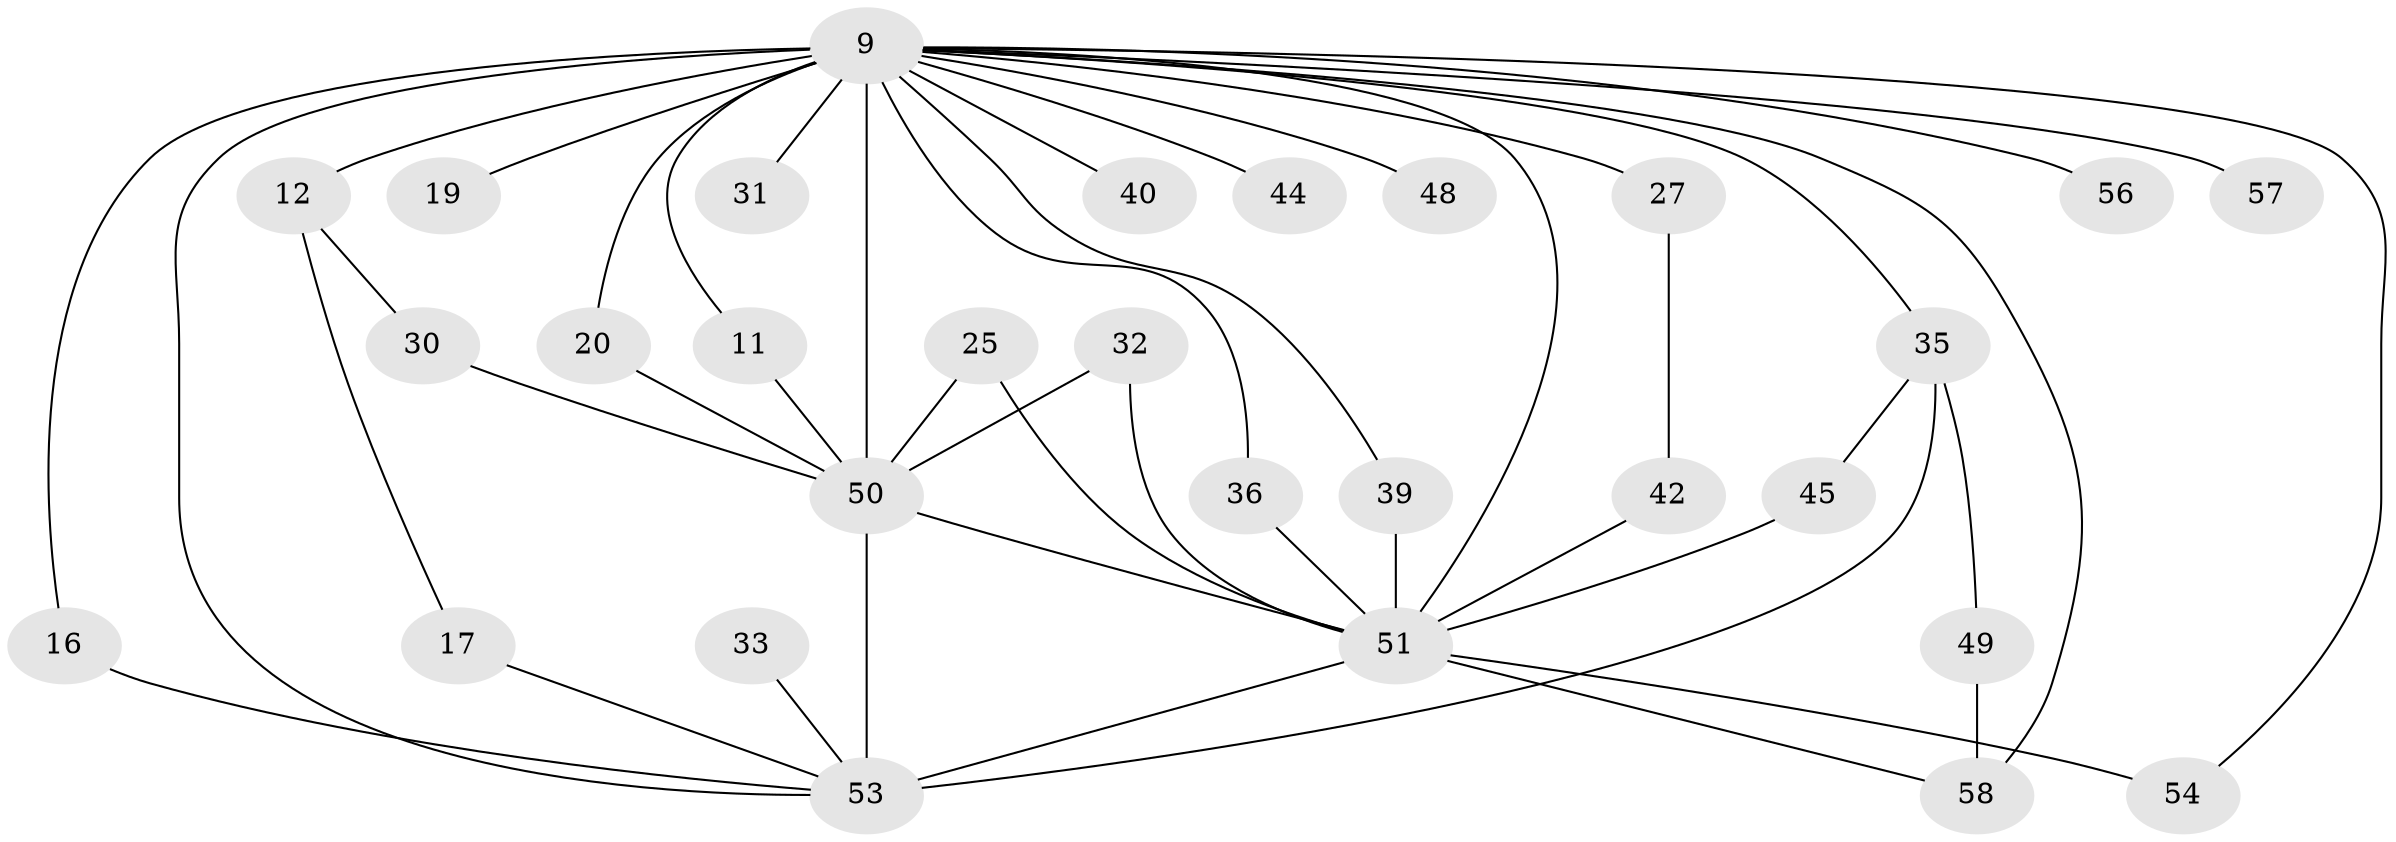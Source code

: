 // original degree distribution, {14: 0.05172413793103448, 18: 0.05172413793103448, 12: 0.017241379310344827, 22: 0.017241379310344827, 11: 0.017241379310344827, 17: 0.017241379310344827, 2: 0.5344827586206896, 4: 0.08620689655172414, 5: 0.05172413793103448, 3: 0.15517241379310345}
// Generated by graph-tools (version 1.1) at 2025/44/03/09/25 04:44:09]
// undirected, 29 vertices, 46 edges
graph export_dot {
graph [start="1"]
  node [color=gray90,style=filled];
  9 [super="+7+4"];
  11;
  12;
  16;
  17;
  19 [super="+18"];
  20;
  25;
  27;
  30;
  31;
  32;
  33;
  35 [super="+26"];
  36;
  39;
  40;
  42;
  44;
  45;
  48;
  49;
  50 [super="+34+15+47+46+37+8"];
  51 [super="+21+10"];
  53 [super="+41+3"];
  54;
  56;
  57;
  58 [super="+55+52"];
  9 -- 12 [weight=2];
  9 -- 27 [weight=2];
  9 -- 31 [weight=2];
  9 -- 39;
  9 -- 48 [weight=2];
  9 -- 54;
  9 -- 11;
  9 -- 16;
  9 -- 19 [weight=2];
  9 -- 50 [weight=18];
  9 -- 57 [weight=2];
  9 -- 53 [weight=9];
  9 -- 51 [weight=9];
  9 -- 20;
  9 -- 35;
  9 -- 36;
  9 -- 40;
  9 -- 44;
  9 -- 56 [weight=2];
  9 -- 58 [weight=2];
  11 -- 50;
  12 -- 17;
  12 -- 30;
  16 -- 53;
  17 -- 53;
  20 -- 50;
  25 -- 51;
  25 -- 50;
  27 -- 42;
  30 -- 50;
  32 -- 51;
  32 -- 50;
  33 -- 53;
  35 -- 45;
  35 -- 49;
  35 -- 53 [weight=2];
  36 -- 51;
  39 -- 51;
  42 -- 51;
  45 -- 51;
  49 -- 58;
  50 -- 53 [weight=7];
  50 -- 51 [weight=6];
  51 -- 53 [weight=5];
  51 -- 54;
  51 -- 58 [weight=2];
}
